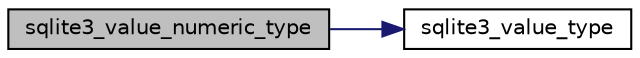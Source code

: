 digraph "sqlite3_value_numeric_type"
{
  edge [fontname="Helvetica",fontsize="10",labelfontname="Helvetica",labelfontsize="10"];
  node [fontname="Helvetica",fontsize="10",shape=record];
  rankdir="LR";
  Node1 [label="sqlite3_value_numeric_type",height=0.2,width=0.4,color="black", fillcolor="grey75", style="filled", fontcolor="black"];
  Node1 -> Node2 [color="midnightblue",fontsize="10",style="solid",fontname="Helvetica"];
  Node2 [label="sqlite3_value_type",height=0.2,width=0.4,color="black", fillcolor="white", style="filled",URL="$sqlite3_8c.html#a26715108525b2edd1705a890bc8d10e1"];
}
